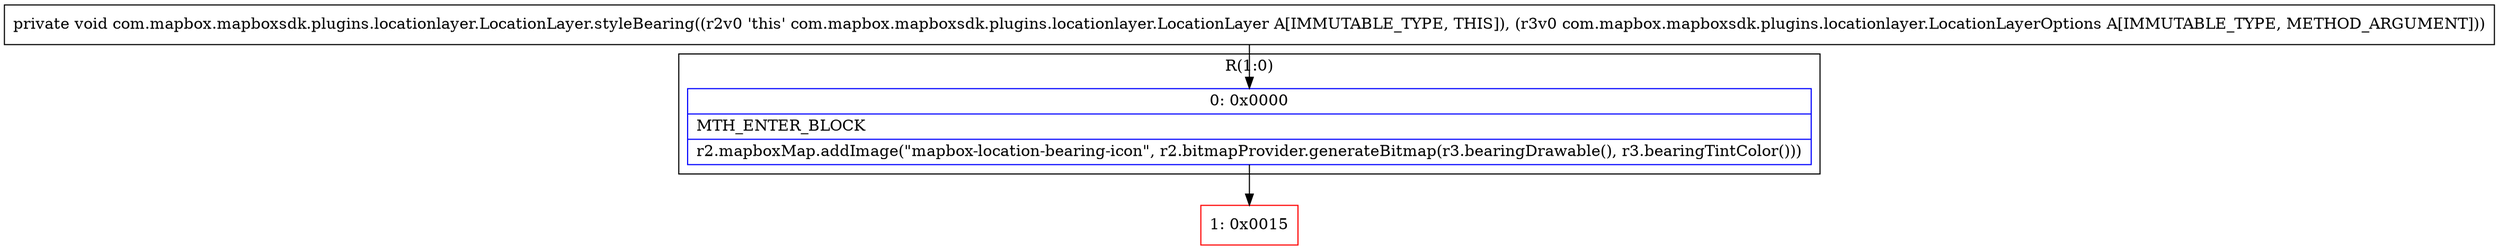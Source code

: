 digraph "CFG forcom.mapbox.mapboxsdk.plugins.locationlayer.LocationLayer.styleBearing(Lcom\/mapbox\/mapboxsdk\/plugins\/locationlayer\/LocationLayerOptions;)V" {
subgraph cluster_Region_896369200 {
label = "R(1:0)";
node [shape=record,color=blue];
Node_0 [shape=record,label="{0\:\ 0x0000|MTH_ENTER_BLOCK\l|r2.mapboxMap.addImage(\"mapbox\-location\-bearing\-icon\", r2.bitmapProvider.generateBitmap(r3.bearingDrawable(), r3.bearingTintColor()))\l}"];
}
Node_1 [shape=record,color=red,label="{1\:\ 0x0015}"];
MethodNode[shape=record,label="{private void com.mapbox.mapboxsdk.plugins.locationlayer.LocationLayer.styleBearing((r2v0 'this' com.mapbox.mapboxsdk.plugins.locationlayer.LocationLayer A[IMMUTABLE_TYPE, THIS]), (r3v0 com.mapbox.mapboxsdk.plugins.locationlayer.LocationLayerOptions A[IMMUTABLE_TYPE, METHOD_ARGUMENT])) }"];
MethodNode -> Node_0;
Node_0 -> Node_1;
}

